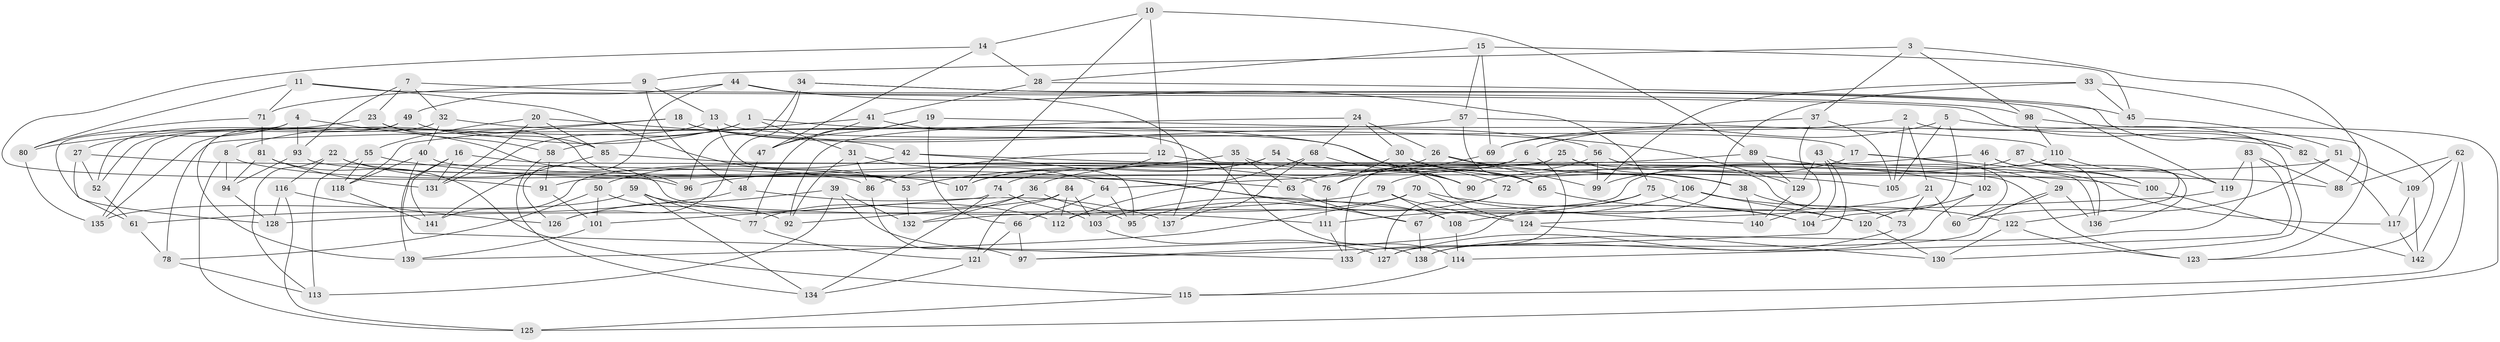 // Generated by graph-tools (version 1.1) at 2025/26/03/09/25 03:26:51]
// undirected, 142 vertices, 284 edges
graph export_dot {
graph [start="1"]
  node [color=gray90,style=filled];
  1;
  2;
  3;
  4;
  5;
  6;
  7;
  8;
  9;
  10;
  11;
  12;
  13;
  14;
  15;
  16;
  17;
  18;
  19;
  20;
  21;
  22;
  23;
  24;
  25;
  26;
  27;
  28;
  29;
  30;
  31;
  32;
  33;
  34;
  35;
  36;
  37;
  38;
  39;
  40;
  41;
  42;
  43;
  44;
  45;
  46;
  47;
  48;
  49;
  50;
  51;
  52;
  53;
  54;
  55;
  56;
  57;
  58;
  59;
  60;
  61;
  62;
  63;
  64;
  65;
  66;
  67;
  68;
  69;
  70;
  71;
  72;
  73;
  74;
  75;
  76;
  77;
  78;
  79;
  80;
  81;
  82;
  83;
  84;
  85;
  86;
  87;
  88;
  89;
  90;
  91;
  92;
  93;
  94;
  95;
  96;
  97;
  98;
  99;
  100;
  101;
  102;
  103;
  104;
  105;
  106;
  107;
  108;
  109;
  110;
  111;
  112;
  113;
  114;
  115;
  116;
  117;
  118;
  119;
  120;
  121;
  122;
  123;
  124;
  125;
  126;
  127;
  128;
  129;
  130;
  131;
  132;
  133;
  134;
  135;
  136;
  137;
  138;
  139;
  140;
  141;
  142;
  1 -- 131;
  1 -- 129;
  1 -- 8;
  1 -- 31;
  2 -- 21;
  2 -- 105;
  2 -- 130;
  2 -- 69;
  3 -- 9;
  3 -- 98;
  3 -- 88;
  3 -- 37;
  4 -- 27;
  4 -- 128;
  4 -- 93;
  4 -- 111;
  5 -- 6;
  5 -- 104;
  5 -- 105;
  5 -- 123;
  6 -- 63;
  6 -- 141;
  6 -- 127;
  7 -- 93;
  7 -- 23;
  7 -- 98;
  7 -- 32;
  8 -- 107;
  8 -- 125;
  8 -- 94;
  9 -- 48;
  9 -- 71;
  9 -- 13;
  10 -- 14;
  10 -- 107;
  10 -- 12;
  10 -- 89;
  11 -- 53;
  11 -- 71;
  11 -- 82;
  11 -- 80;
  12 -- 136;
  12 -- 107;
  12 -- 86;
  13 -- 135;
  13 -- 76;
  13 -- 17;
  14 -- 47;
  14 -- 91;
  14 -- 28;
  15 -- 57;
  15 -- 45;
  15 -- 69;
  15 -- 28;
  16 -- 123;
  16 -- 131;
  16 -- 139;
  16 -- 141;
  17 -- 117;
  17 -- 29;
  17 -- 99;
  18 -- 118;
  18 -- 56;
  18 -- 80;
  18 -- 90;
  19 -- 82;
  19 -- 77;
  19 -- 47;
  19 -- 66;
  20 -- 131;
  20 -- 42;
  20 -- 55;
  20 -- 85;
  21 -- 73;
  21 -- 108;
  21 -- 60;
  22 -- 96;
  22 -- 53;
  22 -- 113;
  22 -- 116;
  23 -- 96;
  23 -- 58;
  23 -- 52;
  24 -- 92;
  24 -- 30;
  24 -- 68;
  24 -- 26;
  25 -- 64;
  25 -- 38;
  25 -- 88;
  25 -- 133;
  26 -- 105;
  26 -- 36;
  26 -- 99;
  27 -- 52;
  27 -- 61;
  27 -- 86;
  28 -- 82;
  28 -- 41;
  29 -- 136;
  29 -- 60;
  29 -- 133;
  30 -- 65;
  30 -- 38;
  30 -- 76;
  31 -- 64;
  31 -- 92;
  31 -- 86;
  32 -- 135;
  32 -- 40;
  32 -- 72;
  33 -- 67;
  33 -- 99;
  33 -- 123;
  33 -- 45;
  34 -- 119;
  34 -- 96;
  34 -- 126;
  34 -- 45;
  35 -- 140;
  35 -- 63;
  35 -- 137;
  35 -- 53;
  36 -- 77;
  36 -- 132;
  36 -- 95;
  37 -- 69;
  37 -- 140;
  37 -- 105;
  38 -- 140;
  38 -- 73;
  39 -- 113;
  39 -- 126;
  39 -- 138;
  39 -- 132;
  40 -- 63;
  40 -- 118;
  40 -- 133;
  41 -- 58;
  41 -- 114;
  41 -- 47;
  42 -- 100;
  42 -- 95;
  42 -- 50;
  43 -- 129;
  43 -- 104;
  43 -- 97;
  43 -- 60;
  44 -- 126;
  44 -- 137;
  44 -- 75;
  44 -- 49;
  45 -- 51;
  46 -- 100;
  46 -- 102;
  46 -- 72;
  46 -- 136;
  47 -- 48;
  48 -- 137;
  48 -- 61;
  49 -- 139;
  49 -- 52;
  49 -- 85;
  50 -- 78;
  50 -- 92;
  50 -- 101;
  51 -- 60;
  51 -- 91;
  51 -- 109;
  52 -- 61;
  53 -- 132;
  54 -- 74;
  54 -- 107;
  54 -- 90;
  54 -- 65;
  55 -- 67;
  55 -- 118;
  55 -- 113;
  56 -- 79;
  56 -- 99;
  56 -- 73;
  57 -- 78;
  57 -- 110;
  57 -- 65;
  58 -- 134;
  58 -- 91;
  59 -- 135;
  59 -- 77;
  59 -- 134;
  59 -- 112;
  61 -- 78;
  62 -- 115;
  62 -- 142;
  62 -- 109;
  62 -- 88;
  63 -- 67;
  64 -- 66;
  64 -- 95;
  65 -- 104;
  66 -- 121;
  66 -- 97;
  67 -- 138;
  68 -- 112;
  68 -- 90;
  68 -- 137;
  69 -- 76;
  70 -- 132;
  70 -- 104;
  70 -- 139;
  70 -- 124;
  71 -- 80;
  71 -- 81;
  72 -- 127;
  72 -- 95;
  73 -- 127;
  74 -- 134;
  74 -- 101;
  74 -- 103;
  75 -- 103;
  75 -- 120;
  75 -- 97;
  76 -- 111;
  77 -- 121;
  78 -- 113;
  79 -- 108;
  79 -- 124;
  79 -- 128;
  80 -- 135;
  81 -- 131;
  81 -- 94;
  81 -- 115;
  82 -- 117;
  83 -- 119;
  83 -- 88;
  83 -- 138;
  83 -- 114;
  84 -- 103;
  84 -- 121;
  84 -- 112;
  84 -- 92;
  85 -- 141;
  85 -- 106;
  86 -- 97;
  87 -- 122;
  87 -- 100;
  87 -- 136;
  87 -- 90;
  89 -- 96;
  89 -- 102;
  89 -- 129;
  91 -- 101;
  93 -- 94;
  93 -- 108;
  94 -- 128;
  98 -- 125;
  98 -- 110;
  100 -- 142;
  101 -- 139;
  102 -- 138;
  102 -- 120;
  103 -- 127;
  106 -- 120;
  106 -- 111;
  106 -- 122;
  108 -- 114;
  109 -- 117;
  109 -- 142;
  110 -- 119;
  110 -- 112;
  111 -- 133;
  114 -- 115;
  115 -- 125;
  116 -- 128;
  116 -- 126;
  116 -- 125;
  117 -- 142;
  118 -- 141;
  119 -- 124;
  120 -- 130;
  121 -- 134;
  122 -- 130;
  122 -- 123;
  124 -- 130;
  129 -- 140;
}
